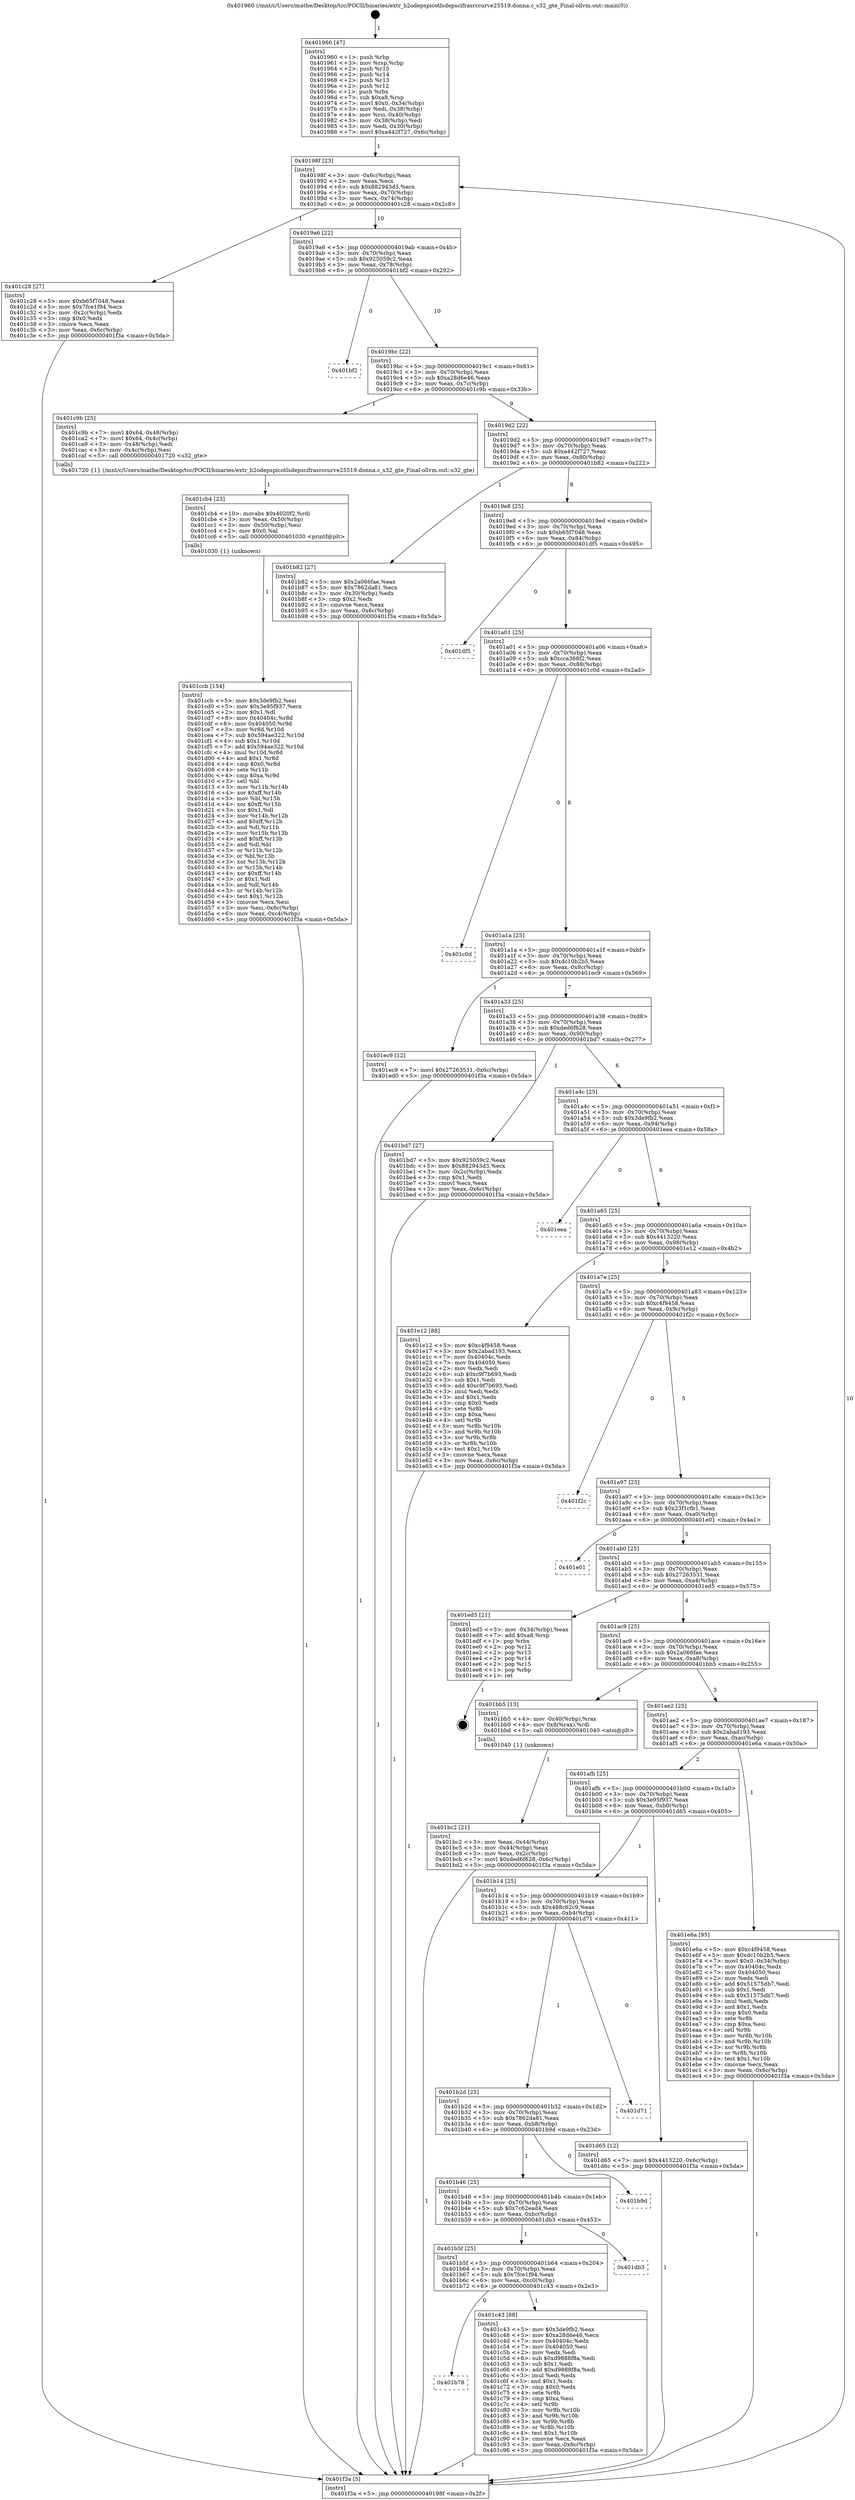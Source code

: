 digraph "0x401960" {
  label = "0x401960 (/mnt/c/Users/mathe/Desktop/tcc/POCII/binaries/extr_h2odepspicotlsdepscifrasrccurve25519.donna.c_s32_gte_Final-ollvm.out::main(0))"
  labelloc = "t"
  node[shape=record]

  Entry [label="",width=0.3,height=0.3,shape=circle,fillcolor=black,style=filled]
  "0x40198f" [label="{
     0x40198f [23]\l
     | [instrs]\l
     &nbsp;&nbsp;0x40198f \<+3\>: mov -0x6c(%rbp),%eax\l
     &nbsp;&nbsp;0x401992 \<+2\>: mov %eax,%ecx\l
     &nbsp;&nbsp;0x401994 \<+6\>: sub $0x882943d3,%ecx\l
     &nbsp;&nbsp;0x40199a \<+3\>: mov %eax,-0x70(%rbp)\l
     &nbsp;&nbsp;0x40199d \<+3\>: mov %ecx,-0x74(%rbp)\l
     &nbsp;&nbsp;0x4019a0 \<+6\>: je 0000000000401c28 \<main+0x2c8\>\l
  }"]
  "0x401c28" [label="{
     0x401c28 [27]\l
     | [instrs]\l
     &nbsp;&nbsp;0x401c28 \<+5\>: mov $0xb65f7048,%eax\l
     &nbsp;&nbsp;0x401c2d \<+5\>: mov $0x7fce1f94,%ecx\l
     &nbsp;&nbsp;0x401c32 \<+3\>: mov -0x2c(%rbp),%edx\l
     &nbsp;&nbsp;0x401c35 \<+3\>: cmp $0x0,%edx\l
     &nbsp;&nbsp;0x401c38 \<+3\>: cmove %ecx,%eax\l
     &nbsp;&nbsp;0x401c3b \<+3\>: mov %eax,-0x6c(%rbp)\l
     &nbsp;&nbsp;0x401c3e \<+5\>: jmp 0000000000401f3a \<main+0x5da\>\l
  }"]
  "0x4019a6" [label="{
     0x4019a6 [22]\l
     | [instrs]\l
     &nbsp;&nbsp;0x4019a6 \<+5\>: jmp 00000000004019ab \<main+0x4b\>\l
     &nbsp;&nbsp;0x4019ab \<+3\>: mov -0x70(%rbp),%eax\l
     &nbsp;&nbsp;0x4019ae \<+5\>: sub $0x925059c2,%eax\l
     &nbsp;&nbsp;0x4019b3 \<+3\>: mov %eax,-0x78(%rbp)\l
     &nbsp;&nbsp;0x4019b6 \<+6\>: je 0000000000401bf2 \<main+0x292\>\l
  }"]
  Exit [label="",width=0.3,height=0.3,shape=circle,fillcolor=black,style=filled,peripheries=2]
  "0x401bf2" [label="{
     0x401bf2\l
  }", style=dashed]
  "0x4019bc" [label="{
     0x4019bc [22]\l
     | [instrs]\l
     &nbsp;&nbsp;0x4019bc \<+5\>: jmp 00000000004019c1 \<main+0x61\>\l
     &nbsp;&nbsp;0x4019c1 \<+3\>: mov -0x70(%rbp),%eax\l
     &nbsp;&nbsp;0x4019c4 \<+5\>: sub $0xa28d6e46,%eax\l
     &nbsp;&nbsp;0x4019c9 \<+3\>: mov %eax,-0x7c(%rbp)\l
     &nbsp;&nbsp;0x4019cc \<+6\>: je 0000000000401c9b \<main+0x33b\>\l
  }"]
  "0x401ccb" [label="{
     0x401ccb [154]\l
     | [instrs]\l
     &nbsp;&nbsp;0x401ccb \<+5\>: mov $0x3de9fb2,%esi\l
     &nbsp;&nbsp;0x401cd0 \<+5\>: mov $0x3e95f937,%ecx\l
     &nbsp;&nbsp;0x401cd5 \<+2\>: mov $0x1,%dl\l
     &nbsp;&nbsp;0x401cd7 \<+8\>: mov 0x40404c,%r8d\l
     &nbsp;&nbsp;0x401cdf \<+8\>: mov 0x404050,%r9d\l
     &nbsp;&nbsp;0x401ce7 \<+3\>: mov %r8d,%r10d\l
     &nbsp;&nbsp;0x401cea \<+7\>: sub $0x594ae322,%r10d\l
     &nbsp;&nbsp;0x401cf1 \<+4\>: sub $0x1,%r10d\l
     &nbsp;&nbsp;0x401cf5 \<+7\>: add $0x594ae322,%r10d\l
     &nbsp;&nbsp;0x401cfc \<+4\>: imul %r10d,%r8d\l
     &nbsp;&nbsp;0x401d00 \<+4\>: and $0x1,%r8d\l
     &nbsp;&nbsp;0x401d04 \<+4\>: cmp $0x0,%r8d\l
     &nbsp;&nbsp;0x401d08 \<+4\>: sete %r11b\l
     &nbsp;&nbsp;0x401d0c \<+4\>: cmp $0xa,%r9d\l
     &nbsp;&nbsp;0x401d10 \<+3\>: setl %bl\l
     &nbsp;&nbsp;0x401d13 \<+3\>: mov %r11b,%r14b\l
     &nbsp;&nbsp;0x401d16 \<+4\>: xor $0xff,%r14b\l
     &nbsp;&nbsp;0x401d1a \<+3\>: mov %bl,%r15b\l
     &nbsp;&nbsp;0x401d1d \<+4\>: xor $0xff,%r15b\l
     &nbsp;&nbsp;0x401d21 \<+3\>: xor $0x1,%dl\l
     &nbsp;&nbsp;0x401d24 \<+3\>: mov %r14b,%r12b\l
     &nbsp;&nbsp;0x401d27 \<+4\>: and $0xff,%r12b\l
     &nbsp;&nbsp;0x401d2b \<+3\>: and %dl,%r11b\l
     &nbsp;&nbsp;0x401d2e \<+3\>: mov %r15b,%r13b\l
     &nbsp;&nbsp;0x401d31 \<+4\>: and $0xff,%r13b\l
     &nbsp;&nbsp;0x401d35 \<+2\>: and %dl,%bl\l
     &nbsp;&nbsp;0x401d37 \<+3\>: or %r11b,%r12b\l
     &nbsp;&nbsp;0x401d3a \<+3\>: or %bl,%r13b\l
     &nbsp;&nbsp;0x401d3d \<+3\>: xor %r13b,%r12b\l
     &nbsp;&nbsp;0x401d40 \<+3\>: or %r15b,%r14b\l
     &nbsp;&nbsp;0x401d43 \<+4\>: xor $0xff,%r14b\l
     &nbsp;&nbsp;0x401d47 \<+3\>: or $0x1,%dl\l
     &nbsp;&nbsp;0x401d4a \<+3\>: and %dl,%r14b\l
     &nbsp;&nbsp;0x401d4d \<+3\>: or %r14b,%r12b\l
     &nbsp;&nbsp;0x401d50 \<+4\>: test $0x1,%r12b\l
     &nbsp;&nbsp;0x401d54 \<+3\>: cmovne %ecx,%esi\l
     &nbsp;&nbsp;0x401d57 \<+3\>: mov %esi,-0x6c(%rbp)\l
     &nbsp;&nbsp;0x401d5a \<+6\>: mov %eax,-0xc4(%rbp)\l
     &nbsp;&nbsp;0x401d60 \<+5\>: jmp 0000000000401f3a \<main+0x5da\>\l
  }"]
  "0x401c9b" [label="{
     0x401c9b [25]\l
     | [instrs]\l
     &nbsp;&nbsp;0x401c9b \<+7\>: movl $0x64,-0x48(%rbp)\l
     &nbsp;&nbsp;0x401ca2 \<+7\>: movl $0x64,-0x4c(%rbp)\l
     &nbsp;&nbsp;0x401ca9 \<+3\>: mov -0x48(%rbp),%edi\l
     &nbsp;&nbsp;0x401cac \<+3\>: mov -0x4c(%rbp),%esi\l
     &nbsp;&nbsp;0x401caf \<+5\>: call 0000000000401720 \<s32_gte\>\l
     | [calls]\l
     &nbsp;&nbsp;0x401720 \{1\} (/mnt/c/Users/mathe/Desktop/tcc/POCII/binaries/extr_h2odepspicotlsdepscifrasrccurve25519.donna.c_s32_gte_Final-ollvm.out::s32_gte)\l
  }"]
  "0x4019d2" [label="{
     0x4019d2 [22]\l
     | [instrs]\l
     &nbsp;&nbsp;0x4019d2 \<+5\>: jmp 00000000004019d7 \<main+0x77\>\l
     &nbsp;&nbsp;0x4019d7 \<+3\>: mov -0x70(%rbp),%eax\l
     &nbsp;&nbsp;0x4019da \<+5\>: sub $0xa442f727,%eax\l
     &nbsp;&nbsp;0x4019df \<+3\>: mov %eax,-0x80(%rbp)\l
     &nbsp;&nbsp;0x4019e2 \<+6\>: je 0000000000401b82 \<main+0x222\>\l
  }"]
  "0x401cb4" [label="{
     0x401cb4 [23]\l
     | [instrs]\l
     &nbsp;&nbsp;0x401cb4 \<+10\>: movabs $0x4020f2,%rdi\l
     &nbsp;&nbsp;0x401cbe \<+3\>: mov %eax,-0x50(%rbp)\l
     &nbsp;&nbsp;0x401cc1 \<+3\>: mov -0x50(%rbp),%esi\l
     &nbsp;&nbsp;0x401cc4 \<+2\>: mov $0x0,%al\l
     &nbsp;&nbsp;0x401cc6 \<+5\>: call 0000000000401030 \<printf@plt\>\l
     | [calls]\l
     &nbsp;&nbsp;0x401030 \{1\} (unknown)\l
  }"]
  "0x401b82" [label="{
     0x401b82 [27]\l
     | [instrs]\l
     &nbsp;&nbsp;0x401b82 \<+5\>: mov $0x2a066fae,%eax\l
     &nbsp;&nbsp;0x401b87 \<+5\>: mov $0x7862da81,%ecx\l
     &nbsp;&nbsp;0x401b8c \<+3\>: mov -0x30(%rbp),%edx\l
     &nbsp;&nbsp;0x401b8f \<+3\>: cmp $0x2,%edx\l
     &nbsp;&nbsp;0x401b92 \<+3\>: cmovne %ecx,%eax\l
     &nbsp;&nbsp;0x401b95 \<+3\>: mov %eax,-0x6c(%rbp)\l
     &nbsp;&nbsp;0x401b98 \<+5\>: jmp 0000000000401f3a \<main+0x5da\>\l
  }"]
  "0x4019e8" [label="{
     0x4019e8 [25]\l
     | [instrs]\l
     &nbsp;&nbsp;0x4019e8 \<+5\>: jmp 00000000004019ed \<main+0x8d\>\l
     &nbsp;&nbsp;0x4019ed \<+3\>: mov -0x70(%rbp),%eax\l
     &nbsp;&nbsp;0x4019f0 \<+5\>: sub $0xb65f7048,%eax\l
     &nbsp;&nbsp;0x4019f5 \<+6\>: mov %eax,-0x84(%rbp)\l
     &nbsp;&nbsp;0x4019fb \<+6\>: je 0000000000401df5 \<main+0x495\>\l
  }"]
  "0x401f3a" [label="{
     0x401f3a [5]\l
     | [instrs]\l
     &nbsp;&nbsp;0x401f3a \<+5\>: jmp 000000000040198f \<main+0x2f\>\l
  }"]
  "0x401960" [label="{
     0x401960 [47]\l
     | [instrs]\l
     &nbsp;&nbsp;0x401960 \<+1\>: push %rbp\l
     &nbsp;&nbsp;0x401961 \<+3\>: mov %rsp,%rbp\l
     &nbsp;&nbsp;0x401964 \<+2\>: push %r15\l
     &nbsp;&nbsp;0x401966 \<+2\>: push %r14\l
     &nbsp;&nbsp;0x401968 \<+2\>: push %r13\l
     &nbsp;&nbsp;0x40196a \<+2\>: push %r12\l
     &nbsp;&nbsp;0x40196c \<+1\>: push %rbx\l
     &nbsp;&nbsp;0x40196d \<+7\>: sub $0xa8,%rsp\l
     &nbsp;&nbsp;0x401974 \<+7\>: movl $0x0,-0x34(%rbp)\l
     &nbsp;&nbsp;0x40197b \<+3\>: mov %edi,-0x38(%rbp)\l
     &nbsp;&nbsp;0x40197e \<+4\>: mov %rsi,-0x40(%rbp)\l
     &nbsp;&nbsp;0x401982 \<+3\>: mov -0x38(%rbp),%edi\l
     &nbsp;&nbsp;0x401985 \<+3\>: mov %edi,-0x30(%rbp)\l
     &nbsp;&nbsp;0x401988 \<+7\>: movl $0xa442f727,-0x6c(%rbp)\l
  }"]
  "0x401b78" [label="{
     0x401b78\l
  }", style=dashed]
  "0x401df5" [label="{
     0x401df5\l
  }", style=dashed]
  "0x401a01" [label="{
     0x401a01 [25]\l
     | [instrs]\l
     &nbsp;&nbsp;0x401a01 \<+5\>: jmp 0000000000401a06 \<main+0xa6\>\l
     &nbsp;&nbsp;0x401a06 \<+3\>: mov -0x70(%rbp),%eax\l
     &nbsp;&nbsp;0x401a09 \<+5\>: sub $0xcca368f2,%eax\l
     &nbsp;&nbsp;0x401a0e \<+6\>: mov %eax,-0x88(%rbp)\l
     &nbsp;&nbsp;0x401a14 \<+6\>: je 0000000000401c0d \<main+0x2ad\>\l
  }"]
  "0x401c43" [label="{
     0x401c43 [88]\l
     | [instrs]\l
     &nbsp;&nbsp;0x401c43 \<+5\>: mov $0x3de9fb2,%eax\l
     &nbsp;&nbsp;0x401c48 \<+5\>: mov $0xa28d6e46,%ecx\l
     &nbsp;&nbsp;0x401c4d \<+7\>: mov 0x40404c,%edx\l
     &nbsp;&nbsp;0x401c54 \<+7\>: mov 0x404050,%esi\l
     &nbsp;&nbsp;0x401c5b \<+2\>: mov %edx,%edi\l
     &nbsp;&nbsp;0x401c5d \<+6\>: sub $0xd9888f8a,%edi\l
     &nbsp;&nbsp;0x401c63 \<+3\>: sub $0x1,%edi\l
     &nbsp;&nbsp;0x401c66 \<+6\>: add $0xd9888f8a,%edi\l
     &nbsp;&nbsp;0x401c6c \<+3\>: imul %edi,%edx\l
     &nbsp;&nbsp;0x401c6f \<+3\>: and $0x1,%edx\l
     &nbsp;&nbsp;0x401c72 \<+3\>: cmp $0x0,%edx\l
     &nbsp;&nbsp;0x401c75 \<+4\>: sete %r8b\l
     &nbsp;&nbsp;0x401c79 \<+3\>: cmp $0xa,%esi\l
     &nbsp;&nbsp;0x401c7c \<+4\>: setl %r9b\l
     &nbsp;&nbsp;0x401c80 \<+3\>: mov %r8b,%r10b\l
     &nbsp;&nbsp;0x401c83 \<+3\>: and %r9b,%r10b\l
     &nbsp;&nbsp;0x401c86 \<+3\>: xor %r9b,%r8b\l
     &nbsp;&nbsp;0x401c89 \<+3\>: or %r8b,%r10b\l
     &nbsp;&nbsp;0x401c8c \<+4\>: test $0x1,%r10b\l
     &nbsp;&nbsp;0x401c90 \<+3\>: cmovne %ecx,%eax\l
     &nbsp;&nbsp;0x401c93 \<+3\>: mov %eax,-0x6c(%rbp)\l
     &nbsp;&nbsp;0x401c96 \<+5\>: jmp 0000000000401f3a \<main+0x5da\>\l
  }"]
  "0x401c0d" [label="{
     0x401c0d\l
  }", style=dashed]
  "0x401a1a" [label="{
     0x401a1a [25]\l
     | [instrs]\l
     &nbsp;&nbsp;0x401a1a \<+5\>: jmp 0000000000401a1f \<main+0xbf\>\l
     &nbsp;&nbsp;0x401a1f \<+3\>: mov -0x70(%rbp),%eax\l
     &nbsp;&nbsp;0x401a22 \<+5\>: sub $0xdc10b2b5,%eax\l
     &nbsp;&nbsp;0x401a27 \<+6\>: mov %eax,-0x8c(%rbp)\l
     &nbsp;&nbsp;0x401a2d \<+6\>: je 0000000000401ec9 \<main+0x569\>\l
  }"]
  "0x401b5f" [label="{
     0x401b5f [25]\l
     | [instrs]\l
     &nbsp;&nbsp;0x401b5f \<+5\>: jmp 0000000000401b64 \<main+0x204\>\l
     &nbsp;&nbsp;0x401b64 \<+3\>: mov -0x70(%rbp),%eax\l
     &nbsp;&nbsp;0x401b67 \<+5\>: sub $0x7fce1f94,%eax\l
     &nbsp;&nbsp;0x401b6c \<+6\>: mov %eax,-0xc0(%rbp)\l
     &nbsp;&nbsp;0x401b72 \<+6\>: je 0000000000401c43 \<main+0x2e3\>\l
  }"]
  "0x401ec9" [label="{
     0x401ec9 [12]\l
     | [instrs]\l
     &nbsp;&nbsp;0x401ec9 \<+7\>: movl $0x27263531,-0x6c(%rbp)\l
     &nbsp;&nbsp;0x401ed0 \<+5\>: jmp 0000000000401f3a \<main+0x5da\>\l
  }"]
  "0x401a33" [label="{
     0x401a33 [25]\l
     | [instrs]\l
     &nbsp;&nbsp;0x401a33 \<+5\>: jmp 0000000000401a38 \<main+0xd8\>\l
     &nbsp;&nbsp;0x401a38 \<+3\>: mov -0x70(%rbp),%eax\l
     &nbsp;&nbsp;0x401a3b \<+5\>: sub $0xded6f628,%eax\l
     &nbsp;&nbsp;0x401a40 \<+6\>: mov %eax,-0x90(%rbp)\l
     &nbsp;&nbsp;0x401a46 \<+6\>: je 0000000000401bd7 \<main+0x277\>\l
  }"]
  "0x401db3" [label="{
     0x401db3\l
  }", style=dashed]
  "0x401bd7" [label="{
     0x401bd7 [27]\l
     | [instrs]\l
     &nbsp;&nbsp;0x401bd7 \<+5\>: mov $0x925059c2,%eax\l
     &nbsp;&nbsp;0x401bdc \<+5\>: mov $0x882943d3,%ecx\l
     &nbsp;&nbsp;0x401be1 \<+3\>: mov -0x2c(%rbp),%edx\l
     &nbsp;&nbsp;0x401be4 \<+3\>: cmp $0x1,%edx\l
     &nbsp;&nbsp;0x401be7 \<+3\>: cmovl %ecx,%eax\l
     &nbsp;&nbsp;0x401bea \<+3\>: mov %eax,-0x6c(%rbp)\l
     &nbsp;&nbsp;0x401bed \<+5\>: jmp 0000000000401f3a \<main+0x5da\>\l
  }"]
  "0x401a4c" [label="{
     0x401a4c [25]\l
     | [instrs]\l
     &nbsp;&nbsp;0x401a4c \<+5\>: jmp 0000000000401a51 \<main+0xf1\>\l
     &nbsp;&nbsp;0x401a51 \<+3\>: mov -0x70(%rbp),%eax\l
     &nbsp;&nbsp;0x401a54 \<+5\>: sub $0x3de9fb2,%eax\l
     &nbsp;&nbsp;0x401a59 \<+6\>: mov %eax,-0x94(%rbp)\l
     &nbsp;&nbsp;0x401a5f \<+6\>: je 0000000000401eea \<main+0x58a\>\l
  }"]
  "0x401b46" [label="{
     0x401b46 [25]\l
     | [instrs]\l
     &nbsp;&nbsp;0x401b46 \<+5\>: jmp 0000000000401b4b \<main+0x1eb\>\l
     &nbsp;&nbsp;0x401b4b \<+3\>: mov -0x70(%rbp),%eax\l
     &nbsp;&nbsp;0x401b4e \<+5\>: sub $0x7c62ead4,%eax\l
     &nbsp;&nbsp;0x401b53 \<+6\>: mov %eax,-0xbc(%rbp)\l
     &nbsp;&nbsp;0x401b59 \<+6\>: je 0000000000401db3 \<main+0x453\>\l
  }"]
  "0x401eea" [label="{
     0x401eea\l
  }", style=dashed]
  "0x401a65" [label="{
     0x401a65 [25]\l
     | [instrs]\l
     &nbsp;&nbsp;0x401a65 \<+5\>: jmp 0000000000401a6a \<main+0x10a\>\l
     &nbsp;&nbsp;0x401a6a \<+3\>: mov -0x70(%rbp),%eax\l
     &nbsp;&nbsp;0x401a6d \<+5\>: sub $0x4413220,%eax\l
     &nbsp;&nbsp;0x401a72 \<+6\>: mov %eax,-0x98(%rbp)\l
     &nbsp;&nbsp;0x401a78 \<+6\>: je 0000000000401e12 \<main+0x4b2\>\l
  }"]
  "0x401b9d" [label="{
     0x401b9d\l
  }", style=dashed]
  "0x401e12" [label="{
     0x401e12 [88]\l
     | [instrs]\l
     &nbsp;&nbsp;0x401e12 \<+5\>: mov $0xc4f9458,%eax\l
     &nbsp;&nbsp;0x401e17 \<+5\>: mov $0x2abad193,%ecx\l
     &nbsp;&nbsp;0x401e1c \<+7\>: mov 0x40404c,%edx\l
     &nbsp;&nbsp;0x401e23 \<+7\>: mov 0x404050,%esi\l
     &nbsp;&nbsp;0x401e2a \<+2\>: mov %edx,%edi\l
     &nbsp;&nbsp;0x401e2c \<+6\>: sub $0xc9f7b693,%edi\l
     &nbsp;&nbsp;0x401e32 \<+3\>: sub $0x1,%edi\l
     &nbsp;&nbsp;0x401e35 \<+6\>: add $0xc9f7b693,%edi\l
     &nbsp;&nbsp;0x401e3b \<+3\>: imul %edi,%edx\l
     &nbsp;&nbsp;0x401e3e \<+3\>: and $0x1,%edx\l
     &nbsp;&nbsp;0x401e41 \<+3\>: cmp $0x0,%edx\l
     &nbsp;&nbsp;0x401e44 \<+4\>: sete %r8b\l
     &nbsp;&nbsp;0x401e48 \<+3\>: cmp $0xa,%esi\l
     &nbsp;&nbsp;0x401e4b \<+4\>: setl %r9b\l
     &nbsp;&nbsp;0x401e4f \<+3\>: mov %r8b,%r10b\l
     &nbsp;&nbsp;0x401e52 \<+3\>: and %r9b,%r10b\l
     &nbsp;&nbsp;0x401e55 \<+3\>: xor %r9b,%r8b\l
     &nbsp;&nbsp;0x401e58 \<+3\>: or %r8b,%r10b\l
     &nbsp;&nbsp;0x401e5b \<+4\>: test $0x1,%r10b\l
     &nbsp;&nbsp;0x401e5f \<+3\>: cmovne %ecx,%eax\l
     &nbsp;&nbsp;0x401e62 \<+3\>: mov %eax,-0x6c(%rbp)\l
     &nbsp;&nbsp;0x401e65 \<+5\>: jmp 0000000000401f3a \<main+0x5da\>\l
  }"]
  "0x401a7e" [label="{
     0x401a7e [25]\l
     | [instrs]\l
     &nbsp;&nbsp;0x401a7e \<+5\>: jmp 0000000000401a83 \<main+0x123\>\l
     &nbsp;&nbsp;0x401a83 \<+3\>: mov -0x70(%rbp),%eax\l
     &nbsp;&nbsp;0x401a86 \<+5\>: sub $0xc4f9458,%eax\l
     &nbsp;&nbsp;0x401a8b \<+6\>: mov %eax,-0x9c(%rbp)\l
     &nbsp;&nbsp;0x401a91 \<+6\>: je 0000000000401f2c \<main+0x5cc\>\l
  }"]
  "0x401b2d" [label="{
     0x401b2d [25]\l
     | [instrs]\l
     &nbsp;&nbsp;0x401b2d \<+5\>: jmp 0000000000401b32 \<main+0x1d2\>\l
     &nbsp;&nbsp;0x401b32 \<+3\>: mov -0x70(%rbp),%eax\l
     &nbsp;&nbsp;0x401b35 \<+5\>: sub $0x7862da81,%eax\l
     &nbsp;&nbsp;0x401b3a \<+6\>: mov %eax,-0xb8(%rbp)\l
     &nbsp;&nbsp;0x401b40 \<+6\>: je 0000000000401b9d \<main+0x23d\>\l
  }"]
  "0x401f2c" [label="{
     0x401f2c\l
  }", style=dashed]
  "0x401a97" [label="{
     0x401a97 [25]\l
     | [instrs]\l
     &nbsp;&nbsp;0x401a97 \<+5\>: jmp 0000000000401a9c \<main+0x13c\>\l
     &nbsp;&nbsp;0x401a9c \<+3\>: mov -0x70(%rbp),%eax\l
     &nbsp;&nbsp;0x401a9f \<+5\>: sub $0x23f1cfb1,%eax\l
     &nbsp;&nbsp;0x401aa4 \<+6\>: mov %eax,-0xa0(%rbp)\l
     &nbsp;&nbsp;0x401aaa \<+6\>: je 0000000000401e01 \<main+0x4a1\>\l
  }"]
  "0x401d71" [label="{
     0x401d71\l
  }", style=dashed]
  "0x401e01" [label="{
     0x401e01\l
  }", style=dashed]
  "0x401ab0" [label="{
     0x401ab0 [25]\l
     | [instrs]\l
     &nbsp;&nbsp;0x401ab0 \<+5\>: jmp 0000000000401ab5 \<main+0x155\>\l
     &nbsp;&nbsp;0x401ab5 \<+3\>: mov -0x70(%rbp),%eax\l
     &nbsp;&nbsp;0x401ab8 \<+5\>: sub $0x27263531,%eax\l
     &nbsp;&nbsp;0x401abd \<+6\>: mov %eax,-0xa4(%rbp)\l
     &nbsp;&nbsp;0x401ac3 \<+6\>: je 0000000000401ed5 \<main+0x575\>\l
  }"]
  "0x401b14" [label="{
     0x401b14 [25]\l
     | [instrs]\l
     &nbsp;&nbsp;0x401b14 \<+5\>: jmp 0000000000401b19 \<main+0x1b9\>\l
     &nbsp;&nbsp;0x401b19 \<+3\>: mov -0x70(%rbp),%eax\l
     &nbsp;&nbsp;0x401b1c \<+5\>: sub $0x488c62c9,%eax\l
     &nbsp;&nbsp;0x401b21 \<+6\>: mov %eax,-0xb4(%rbp)\l
     &nbsp;&nbsp;0x401b27 \<+6\>: je 0000000000401d71 \<main+0x411\>\l
  }"]
  "0x401ed5" [label="{
     0x401ed5 [21]\l
     | [instrs]\l
     &nbsp;&nbsp;0x401ed5 \<+3\>: mov -0x34(%rbp),%eax\l
     &nbsp;&nbsp;0x401ed8 \<+7\>: add $0xa8,%rsp\l
     &nbsp;&nbsp;0x401edf \<+1\>: pop %rbx\l
     &nbsp;&nbsp;0x401ee0 \<+2\>: pop %r12\l
     &nbsp;&nbsp;0x401ee2 \<+2\>: pop %r13\l
     &nbsp;&nbsp;0x401ee4 \<+2\>: pop %r14\l
     &nbsp;&nbsp;0x401ee6 \<+2\>: pop %r15\l
     &nbsp;&nbsp;0x401ee8 \<+1\>: pop %rbp\l
     &nbsp;&nbsp;0x401ee9 \<+1\>: ret\l
  }"]
  "0x401ac9" [label="{
     0x401ac9 [25]\l
     | [instrs]\l
     &nbsp;&nbsp;0x401ac9 \<+5\>: jmp 0000000000401ace \<main+0x16e\>\l
     &nbsp;&nbsp;0x401ace \<+3\>: mov -0x70(%rbp),%eax\l
     &nbsp;&nbsp;0x401ad1 \<+5\>: sub $0x2a066fae,%eax\l
     &nbsp;&nbsp;0x401ad6 \<+6\>: mov %eax,-0xa8(%rbp)\l
     &nbsp;&nbsp;0x401adc \<+6\>: je 0000000000401bb5 \<main+0x255\>\l
  }"]
  "0x401d65" [label="{
     0x401d65 [12]\l
     | [instrs]\l
     &nbsp;&nbsp;0x401d65 \<+7\>: movl $0x4413220,-0x6c(%rbp)\l
     &nbsp;&nbsp;0x401d6c \<+5\>: jmp 0000000000401f3a \<main+0x5da\>\l
  }"]
  "0x401bb5" [label="{
     0x401bb5 [13]\l
     | [instrs]\l
     &nbsp;&nbsp;0x401bb5 \<+4\>: mov -0x40(%rbp),%rax\l
     &nbsp;&nbsp;0x401bb9 \<+4\>: mov 0x8(%rax),%rdi\l
     &nbsp;&nbsp;0x401bbd \<+5\>: call 0000000000401040 \<atoi@plt\>\l
     | [calls]\l
     &nbsp;&nbsp;0x401040 \{1\} (unknown)\l
  }"]
  "0x401ae2" [label="{
     0x401ae2 [25]\l
     | [instrs]\l
     &nbsp;&nbsp;0x401ae2 \<+5\>: jmp 0000000000401ae7 \<main+0x187\>\l
     &nbsp;&nbsp;0x401ae7 \<+3\>: mov -0x70(%rbp),%eax\l
     &nbsp;&nbsp;0x401aea \<+5\>: sub $0x2abad193,%eax\l
     &nbsp;&nbsp;0x401aef \<+6\>: mov %eax,-0xac(%rbp)\l
     &nbsp;&nbsp;0x401af5 \<+6\>: je 0000000000401e6a \<main+0x50a\>\l
  }"]
  "0x401bc2" [label="{
     0x401bc2 [21]\l
     | [instrs]\l
     &nbsp;&nbsp;0x401bc2 \<+3\>: mov %eax,-0x44(%rbp)\l
     &nbsp;&nbsp;0x401bc5 \<+3\>: mov -0x44(%rbp),%eax\l
     &nbsp;&nbsp;0x401bc8 \<+3\>: mov %eax,-0x2c(%rbp)\l
     &nbsp;&nbsp;0x401bcb \<+7\>: movl $0xded6f628,-0x6c(%rbp)\l
     &nbsp;&nbsp;0x401bd2 \<+5\>: jmp 0000000000401f3a \<main+0x5da\>\l
  }"]
  "0x401afb" [label="{
     0x401afb [25]\l
     | [instrs]\l
     &nbsp;&nbsp;0x401afb \<+5\>: jmp 0000000000401b00 \<main+0x1a0\>\l
     &nbsp;&nbsp;0x401b00 \<+3\>: mov -0x70(%rbp),%eax\l
     &nbsp;&nbsp;0x401b03 \<+5\>: sub $0x3e95f937,%eax\l
     &nbsp;&nbsp;0x401b08 \<+6\>: mov %eax,-0xb0(%rbp)\l
     &nbsp;&nbsp;0x401b0e \<+6\>: je 0000000000401d65 \<main+0x405\>\l
  }"]
  "0x401e6a" [label="{
     0x401e6a [95]\l
     | [instrs]\l
     &nbsp;&nbsp;0x401e6a \<+5\>: mov $0xc4f9458,%eax\l
     &nbsp;&nbsp;0x401e6f \<+5\>: mov $0xdc10b2b5,%ecx\l
     &nbsp;&nbsp;0x401e74 \<+7\>: movl $0x0,-0x34(%rbp)\l
     &nbsp;&nbsp;0x401e7b \<+7\>: mov 0x40404c,%edx\l
     &nbsp;&nbsp;0x401e82 \<+7\>: mov 0x404050,%esi\l
     &nbsp;&nbsp;0x401e89 \<+2\>: mov %edx,%edi\l
     &nbsp;&nbsp;0x401e8b \<+6\>: add $0x51575db7,%edi\l
     &nbsp;&nbsp;0x401e91 \<+3\>: sub $0x1,%edi\l
     &nbsp;&nbsp;0x401e94 \<+6\>: sub $0x51575db7,%edi\l
     &nbsp;&nbsp;0x401e9a \<+3\>: imul %edi,%edx\l
     &nbsp;&nbsp;0x401e9d \<+3\>: and $0x1,%edx\l
     &nbsp;&nbsp;0x401ea0 \<+3\>: cmp $0x0,%edx\l
     &nbsp;&nbsp;0x401ea3 \<+4\>: sete %r8b\l
     &nbsp;&nbsp;0x401ea7 \<+3\>: cmp $0xa,%esi\l
     &nbsp;&nbsp;0x401eaa \<+4\>: setl %r9b\l
     &nbsp;&nbsp;0x401eae \<+3\>: mov %r8b,%r10b\l
     &nbsp;&nbsp;0x401eb1 \<+3\>: and %r9b,%r10b\l
     &nbsp;&nbsp;0x401eb4 \<+3\>: xor %r9b,%r8b\l
     &nbsp;&nbsp;0x401eb7 \<+3\>: or %r8b,%r10b\l
     &nbsp;&nbsp;0x401eba \<+4\>: test $0x1,%r10b\l
     &nbsp;&nbsp;0x401ebe \<+3\>: cmovne %ecx,%eax\l
     &nbsp;&nbsp;0x401ec1 \<+3\>: mov %eax,-0x6c(%rbp)\l
     &nbsp;&nbsp;0x401ec4 \<+5\>: jmp 0000000000401f3a \<main+0x5da\>\l
  }"]
  Entry -> "0x401960" [label=" 1"]
  "0x40198f" -> "0x401c28" [label=" 1"]
  "0x40198f" -> "0x4019a6" [label=" 10"]
  "0x401ed5" -> Exit [label=" 1"]
  "0x4019a6" -> "0x401bf2" [label=" 0"]
  "0x4019a6" -> "0x4019bc" [label=" 10"]
  "0x401ec9" -> "0x401f3a" [label=" 1"]
  "0x4019bc" -> "0x401c9b" [label=" 1"]
  "0x4019bc" -> "0x4019d2" [label=" 9"]
  "0x401e6a" -> "0x401f3a" [label=" 1"]
  "0x4019d2" -> "0x401b82" [label=" 1"]
  "0x4019d2" -> "0x4019e8" [label=" 8"]
  "0x401b82" -> "0x401f3a" [label=" 1"]
  "0x401960" -> "0x40198f" [label=" 1"]
  "0x401f3a" -> "0x40198f" [label=" 10"]
  "0x401e12" -> "0x401f3a" [label=" 1"]
  "0x4019e8" -> "0x401df5" [label=" 0"]
  "0x4019e8" -> "0x401a01" [label=" 8"]
  "0x401d65" -> "0x401f3a" [label=" 1"]
  "0x401a01" -> "0x401c0d" [label=" 0"]
  "0x401a01" -> "0x401a1a" [label=" 8"]
  "0x401ccb" -> "0x401f3a" [label=" 1"]
  "0x401a1a" -> "0x401ec9" [label=" 1"]
  "0x401a1a" -> "0x401a33" [label=" 7"]
  "0x401c9b" -> "0x401cb4" [label=" 1"]
  "0x401a33" -> "0x401bd7" [label=" 1"]
  "0x401a33" -> "0x401a4c" [label=" 6"]
  "0x401c43" -> "0x401f3a" [label=" 1"]
  "0x401a4c" -> "0x401eea" [label=" 0"]
  "0x401a4c" -> "0x401a65" [label=" 6"]
  "0x401b5f" -> "0x401c43" [label=" 1"]
  "0x401a65" -> "0x401e12" [label=" 1"]
  "0x401a65" -> "0x401a7e" [label=" 5"]
  "0x401cb4" -> "0x401ccb" [label=" 1"]
  "0x401a7e" -> "0x401f2c" [label=" 0"]
  "0x401a7e" -> "0x401a97" [label=" 5"]
  "0x401b46" -> "0x401db3" [label=" 0"]
  "0x401a97" -> "0x401e01" [label=" 0"]
  "0x401a97" -> "0x401ab0" [label=" 5"]
  "0x401b5f" -> "0x401b78" [label=" 0"]
  "0x401ab0" -> "0x401ed5" [label=" 1"]
  "0x401ab0" -> "0x401ac9" [label=" 4"]
  "0x401b2d" -> "0x401b9d" [label=" 0"]
  "0x401ac9" -> "0x401bb5" [label=" 1"]
  "0x401ac9" -> "0x401ae2" [label=" 3"]
  "0x401bb5" -> "0x401bc2" [label=" 1"]
  "0x401bc2" -> "0x401f3a" [label=" 1"]
  "0x401bd7" -> "0x401f3a" [label=" 1"]
  "0x401c28" -> "0x401f3a" [label=" 1"]
  "0x401b46" -> "0x401b5f" [label=" 1"]
  "0x401ae2" -> "0x401e6a" [label=" 1"]
  "0x401ae2" -> "0x401afb" [label=" 2"]
  "0x401b14" -> "0x401b2d" [label=" 1"]
  "0x401afb" -> "0x401d65" [label=" 1"]
  "0x401afb" -> "0x401b14" [label=" 1"]
  "0x401b2d" -> "0x401b46" [label=" 1"]
  "0x401b14" -> "0x401d71" [label=" 0"]
}
